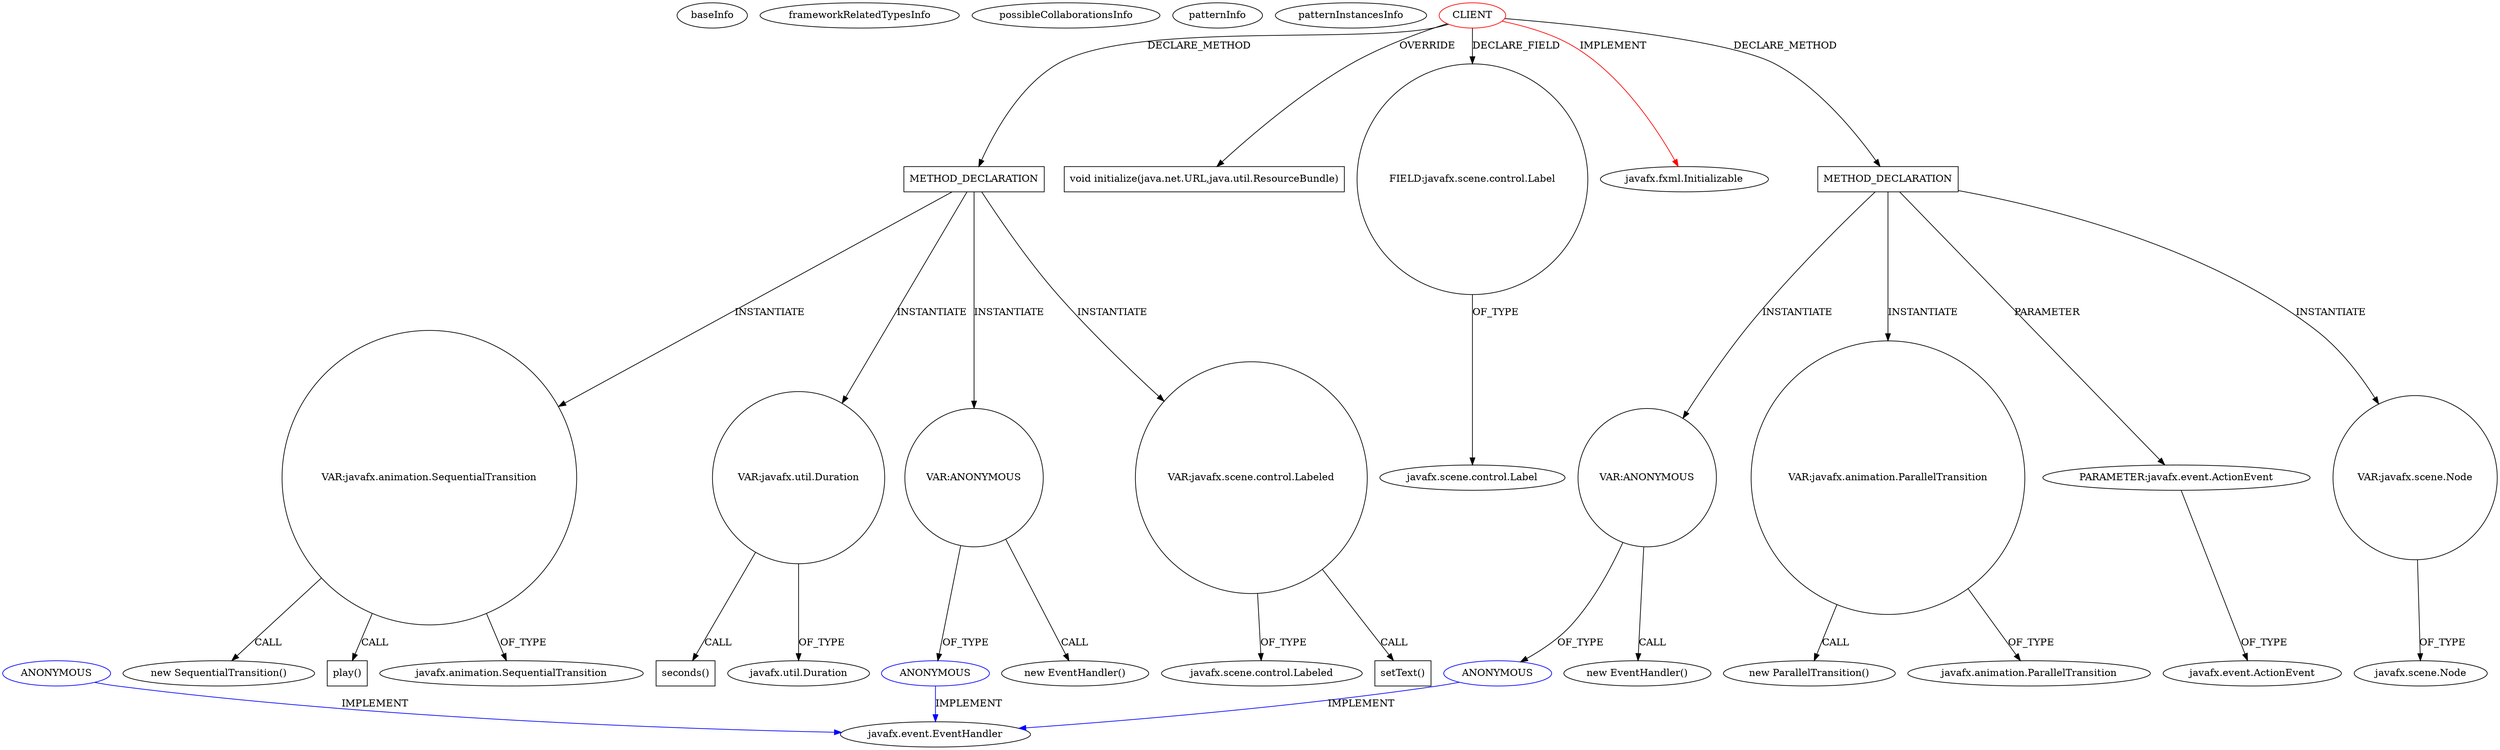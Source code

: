 digraph {
baseInfo[graphId=3916,category="pattern",isAnonymous=false,possibleRelation=true]
frameworkRelatedTypesInfo[0="javafx.fxml.Initializable"]
possibleCollaborationsInfo[0="3916~INSTANTIATION-CLIENT_METHOD_DECLARATION-~javafx.fxml.Initializable ~javafx.event.EventHandler ~false~true",1="3916~INSTANTIATION-CLIENT_METHOD_DECLARATION-~javafx.fxml.Initializable ~javafx.event.EventHandler ~false~true"]
patternInfo[frequency=2.0,patternRootClient=0]
patternInstancesInfo[0="7thwheel-medaka-chan~/7thwheel-medaka-chan/medaka-chan-master/src/seventhwheel/pos/controller/MainController.java~MainController~25",1="ajithkp560-quizmaster~/ajithkp560-quizmaster/quizmaster-master/QuizProgram_SRC/QuizProgram/src/quizprogram/SampleController.java~SampleController~1753"]
337[label="new SequentialTransition()",vertexType="CONSTRUCTOR_CALL",isFrameworkType=false]
338[label="VAR:javafx.animation.SequentialTransition",vertexType="VARIABLE_EXPRESION",isFrameworkType=false,shape=circle]
347[label="play()",vertexType="INSIDE_CALL",isFrameworkType=false,shape=box]
339[label="javafx.animation.SequentialTransition",vertexType="FRAMEWORK_CLASS_TYPE",isFrameworkType=false]
288[label="METHOD_DECLARATION",vertexType="CLIENT_METHOD_DECLARATION",isFrameworkType=false,shape=box]
0[label="CLIENT",vertexType="ROOT_CLIENT_CLASS_DECLARATION",isFrameworkType=false,color=red]
16[label="void initialize(java.net.URL,java.util.ResourceBundle)",vertexType="OVERRIDING_METHOD_DECLARATION",isFrameworkType=false,shape=box]
310[label="VAR:javafx.util.Duration",vertexType="VARIABLE_EXPRESION",isFrameworkType=false,shape=circle]
334[label="seconds()",vertexType="INSIDE_CALL",isFrameworkType=false,shape=box]
4[label="FIELD:javafx.scene.control.Label",vertexType="FIELD_DECLARATION",isFrameworkType=false,shape=circle]
5[label="javafx.scene.control.Label",vertexType="FRAMEWORK_CLASS_TYPE",isFrameworkType=false]
91[label="javafx.util.Duration",vertexType="FRAMEWORK_CLASS_TYPE",isFrameworkType=false]
343[label="VAR:ANONYMOUS",vertexType="VARIABLE_EXPRESION",isFrameworkType=false,shape=circle]
344[label="ANONYMOUS",vertexType="REFERENCE_ANONYMOUS_DECLARATION",isFrameworkType=false,color=blue]
342[label="new EventHandler()",vertexType="CONSTRUCTOR_CALL",isFrameworkType=false]
117[label="javafx.event.EventHandler",vertexType="FRAMEWORK_INTERFACE_TYPE",isFrameworkType=false]
205[label="ANONYMOUS",vertexType="REFERENCE_ANONYMOUS_DECLARATION",isFrameworkType=false,color=blue]
116[label="ANONYMOUS",vertexType="REFERENCE_ANONYMOUS_DECLARATION",isFrameworkType=false,color=blue]
115[label="VAR:ANONYMOUS",vertexType="VARIABLE_EXPRESION",isFrameworkType=false,shape=circle]
114[label="new EventHandler()",vertexType="CONSTRUCTOR_CALL",isFrameworkType=false]
1[label="javafx.fxml.Initializable",vertexType="FRAMEWORK_INTERFACE_TYPE",isFrameworkType=false]
289[label="VAR:javafx.scene.control.Labeled",vertexType="VARIABLE_EXPRESION",isFrameworkType=false,shape=circle]
291[label="javafx.scene.control.Labeled",vertexType="FRAMEWORK_CLASS_TYPE",isFrameworkType=false]
290[label="setText()",vertexType="INSIDE_CALL",isFrameworkType=false,shape=box]
35[label="METHOD_DECLARATION",vertexType="CLIENT_METHOD_DECLARATION",isFrameworkType=false,shape=box]
122[label="VAR:javafx.animation.ParallelTransition",vertexType="VARIABLE_EXPRESION",isFrameworkType=false,shape=circle]
121[label="new ParallelTransition()",vertexType="CONSTRUCTOR_CALL",isFrameworkType=false]
36[label="PARAMETER:javafx.event.ActionEvent",vertexType="PARAMETER_DECLARATION",isFrameworkType=false]
37[label="javafx.event.ActionEvent",vertexType="FRAMEWORK_CLASS_TYPE",isFrameworkType=false]
41[label="VAR:javafx.scene.Node",vertexType="VARIABLE_EXPRESION",isFrameworkType=false,shape=circle]
43[label="javafx.scene.Node",vertexType="FRAMEWORK_CLASS_TYPE",isFrameworkType=false]
123[label="javafx.animation.ParallelTransition",vertexType="FRAMEWORK_CLASS_TYPE",isFrameworkType=false]
288->289[label="INSTANTIATE"]
338->339[label="OF_TYPE"]
289->291[label="OF_TYPE"]
115->116[label="OF_TYPE"]
122->123[label="OF_TYPE"]
288->338[label="INSTANTIATE"]
338->347[label="CALL"]
0->1[label="IMPLEMENT",color=red]
289->290[label="CALL"]
344->117[label="IMPLEMENT",color=blue]
35->36[label="PARAMETER"]
343->342[label="CALL"]
35->41[label="INSTANTIATE"]
35->122[label="INSTANTIATE"]
116->117[label="IMPLEMENT",color=blue]
205->117[label="IMPLEMENT",color=blue]
288->310[label="INSTANTIATE"]
310->91[label="OF_TYPE"]
41->43[label="OF_TYPE"]
36->37[label="OF_TYPE"]
122->121[label="CALL"]
288->343[label="INSTANTIATE"]
4->5[label="OF_TYPE"]
35->115[label="INSTANTIATE"]
343->344[label="OF_TYPE"]
310->334[label="CALL"]
0->288[label="DECLARE_METHOD"]
0->16[label="OVERRIDE"]
115->114[label="CALL"]
0->4[label="DECLARE_FIELD"]
338->337[label="CALL"]
0->35[label="DECLARE_METHOD"]
}
